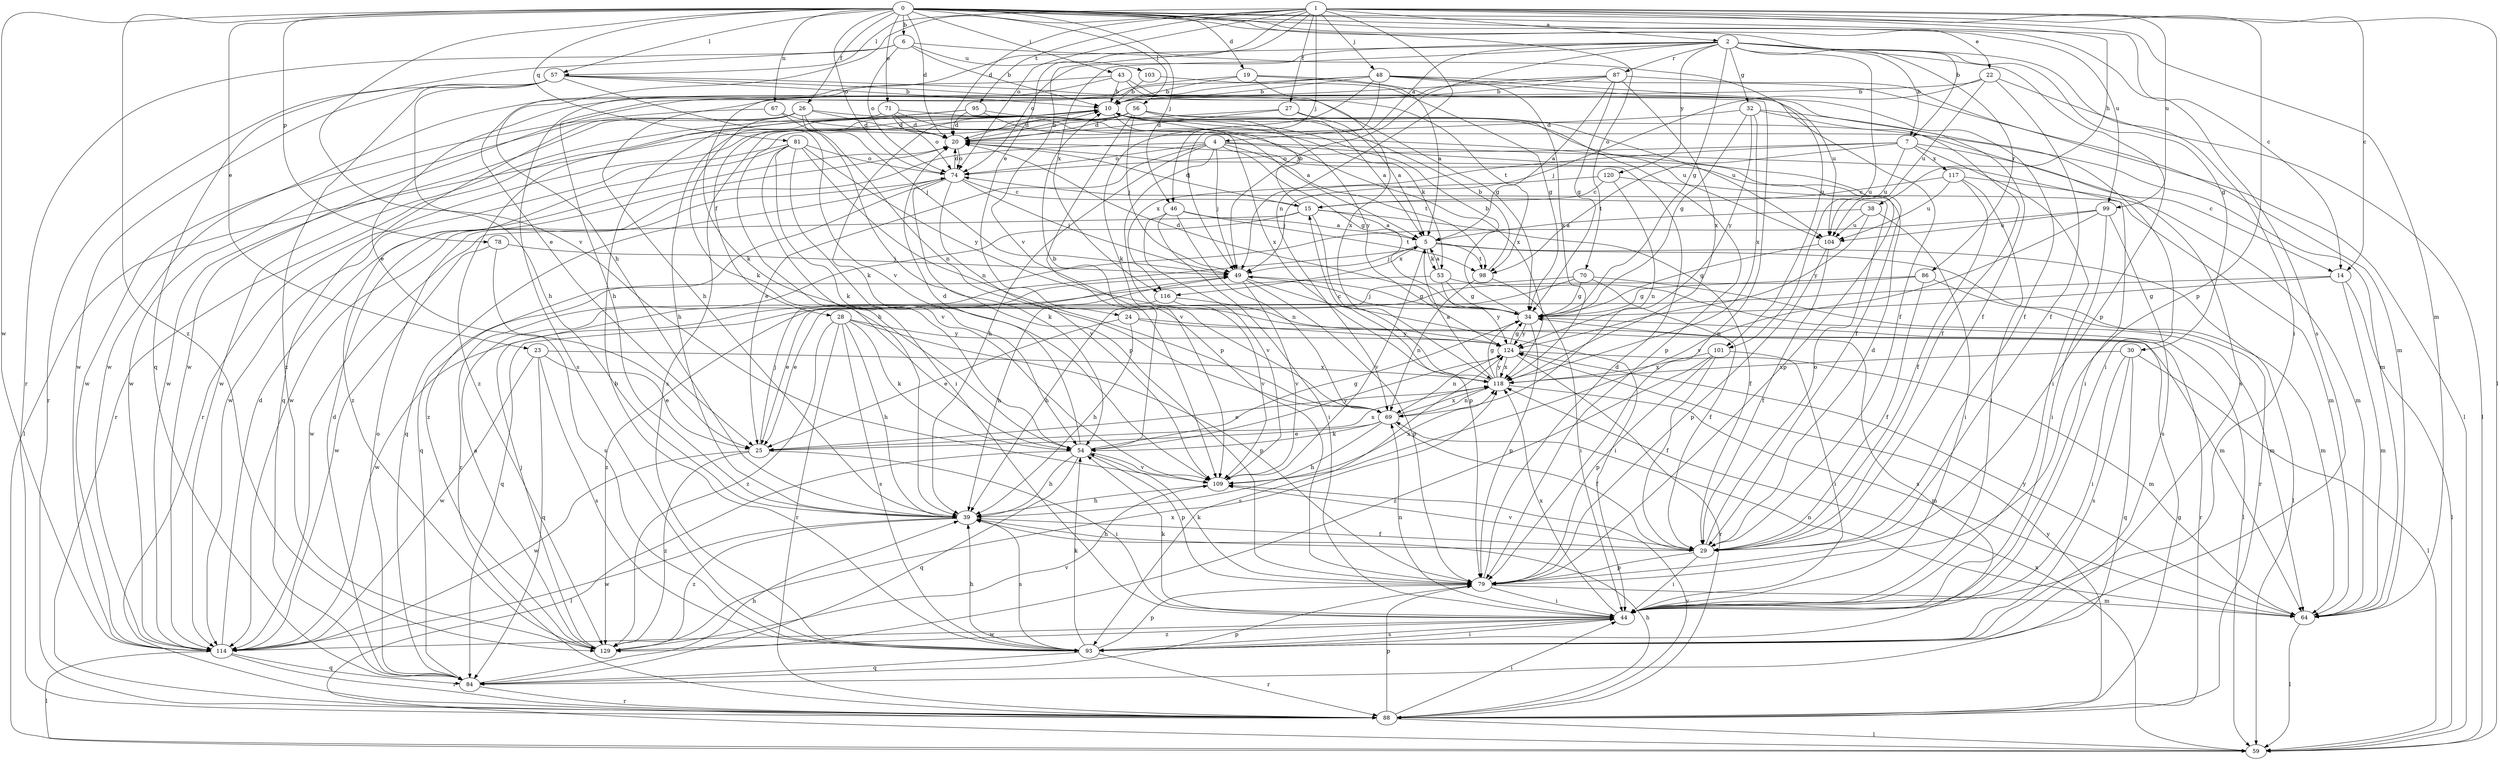 strict digraph  {
0;
1;
2;
4;
5;
6;
7;
10;
14;
15;
19;
20;
22;
23;
24;
25;
26;
27;
28;
29;
30;
32;
34;
38;
39;
43;
44;
46;
48;
49;
53;
54;
56;
57;
59;
64;
67;
69;
70;
71;
74;
78;
79;
81;
84;
86;
87;
88;
93;
95;
98;
99;
101;
103;
104;
109;
114;
116;
117;
118;
120;
124;
129;
0 -> 6  [label=b];
0 -> 7  [label=b];
0 -> 14  [label=c];
0 -> 19  [label=d];
0 -> 20  [label=d];
0 -> 22  [label=e];
0 -> 23  [label=e];
0 -> 26  [label=f];
0 -> 43  [label=i];
0 -> 46  [label=j];
0 -> 56  [label=l];
0 -> 57  [label=l];
0 -> 64  [label=m];
0 -> 67  [label=n];
0 -> 70  [label=o];
0 -> 71  [label=o];
0 -> 74  [label=o];
0 -> 78  [label=p];
0 -> 81  [label=q];
0 -> 93  [label=s];
0 -> 99  [label=u];
0 -> 109  [label=v];
0 -> 114  [label=w];
0 -> 129  [label=z];
1 -> 2  [label=a];
1 -> 14  [label=c];
1 -> 20  [label=d];
1 -> 24  [label=e];
1 -> 27  [label=f];
1 -> 38  [label=h];
1 -> 39  [label=h];
1 -> 46  [label=j];
1 -> 48  [label=j];
1 -> 57  [label=l];
1 -> 59  [label=l];
1 -> 69  [label=n];
1 -> 74  [label=o];
1 -> 79  [label=p];
1 -> 95  [label=t];
1 -> 99  [label=u];
1 -> 109  [label=v];
2 -> 4  [label=a];
2 -> 7  [label=b];
2 -> 25  [label=e];
2 -> 30  [label=g];
2 -> 32  [label=g];
2 -> 34  [label=g];
2 -> 44  [label=i];
2 -> 49  [label=j];
2 -> 74  [label=o];
2 -> 79  [label=p];
2 -> 86  [label=r];
2 -> 87  [label=r];
2 -> 101  [label=u];
2 -> 116  [label=x];
2 -> 120  [label=y];
4 -> 25  [label=e];
4 -> 34  [label=g];
4 -> 39  [label=h];
4 -> 44  [label=i];
4 -> 49  [label=j];
4 -> 74  [label=o];
4 -> 79  [label=p];
4 -> 98  [label=t];
4 -> 109  [label=v];
4 -> 114  [label=w];
5 -> 49  [label=j];
5 -> 53  [label=k];
5 -> 59  [label=l];
5 -> 88  [label=r];
5 -> 98  [label=t];
5 -> 109  [label=v];
5 -> 116  [label=x];
6 -> 10  [label=b];
6 -> 74  [label=o];
6 -> 84  [label=q];
6 -> 88  [label=r];
6 -> 101  [label=u];
6 -> 103  [label=u];
7 -> 14  [label=c];
7 -> 44  [label=i];
7 -> 74  [label=o];
7 -> 98  [label=t];
7 -> 104  [label=u];
7 -> 116  [label=x];
7 -> 117  [label=x];
10 -> 20  [label=d];
10 -> 28  [label=f];
10 -> 39  [label=h];
10 -> 53  [label=k];
10 -> 54  [label=k];
10 -> 88  [label=r];
10 -> 104  [label=u];
10 -> 118  [label=x];
14 -> 25  [label=e];
14 -> 34  [label=g];
14 -> 59  [label=l];
14 -> 64  [label=m];
15 -> 5  [label=a];
15 -> 10  [label=b];
15 -> 20  [label=d];
15 -> 29  [label=f];
15 -> 79  [label=p];
15 -> 88  [label=r];
15 -> 114  [label=w];
19 -> 5  [label=a];
19 -> 10  [label=b];
19 -> 29  [label=f];
19 -> 39  [label=h];
19 -> 118  [label=x];
20 -> 10  [label=b];
20 -> 74  [label=o];
22 -> 10  [label=b];
22 -> 29  [label=f];
22 -> 49  [label=j];
22 -> 59  [label=l];
22 -> 104  [label=u];
23 -> 25  [label=e];
23 -> 84  [label=q];
23 -> 93  [label=s];
23 -> 114  [label=w];
23 -> 118  [label=x];
24 -> 25  [label=e];
24 -> 39  [label=h];
24 -> 93  [label=s];
24 -> 124  [label=y];
25 -> 44  [label=i];
25 -> 49  [label=j];
25 -> 114  [label=w];
25 -> 118  [label=x];
25 -> 129  [label=z];
26 -> 20  [label=d];
26 -> 49  [label=j];
26 -> 54  [label=k];
26 -> 64  [label=m];
26 -> 79  [label=p];
26 -> 84  [label=q];
26 -> 114  [label=w];
27 -> 5  [label=a];
27 -> 20  [label=d];
27 -> 39  [label=h];
27 -> 79  [label=p];
28 -> 39  [label=h];
28 -> 54  [label=k];
28 -> 79  [label=p];
28 -> 88  [label=r];
28 -> 93  [label=s];
28 -> 124  [label=y];
28 -> 129  [label=z];
29 -> 20  [label=d];
29 -> 39  [label=h];
29 -> 44  [label=i];
29 -> 74  [label=o];
29 -> 79  [label=p];
29 -> 109  [label=v];
30 -> 44  [label=i];
30 -> 59  [label=l];
30 -> 84  [label=q];
30 -> 93  [label=s];
30 -> 118  [label=x];
32 -> 20  [label=d];
32 -> 29  [label=f];
32 -> 34  [label=g];
32 -> 44  [label=i];
32 -> 118  [label=x];
32 -> 124  [label=y];
34 -> 10  [label=b];
34 -> 20  [label=d];
34 -> 49  [label=j];
34 -> 79  [label=p];
34 -> 88  [label=r];
34 -> 124  [label=y];
38 -> 5  [label=a];
38 -> 44  [label=i];
38 -> 104  [label=u];
38 -> 124  [label=y];
39 -> 29  [label=f];
39 -> 93  [label=s];
39 -> 114  [label=w];
39 -> 129  [label=z];
43 -> 10  [label=b];
43 -> 29  [label=f];
43 -> 54  [label=k];
43 -> 93  [label=s];
43 -> 98  [label=t];
44 -> 54  [label=k];
44 -> 69  [label=n];
44 -> 93  [label=s];
44 -> 114  [label=w];
44 -> 118  [label=x];
44 -> 129  [label=z];
46 -> 5  [label=a];
46 -> 44  [label=i];
46 -> 69  [label=n];
46 -> 98  [label=t];
46 -> 109  [label=v];
48 -> 10  [label=b];
48 -> 25  [label=e];
48 -> 29  [label=f];
48 -> 49  [label=j];
48 -> 54  [label=k];
48 -> 59  [label=l];
48 -> 104  [label=u];
48 -> 114  [label=w];
48 -> 118  [label=x];
49 -> 34  [label=g];
49 -> 39  [label=h];
49 -> 44  [label=i];
49 -> 79  [label=p];
49 -> 109  [label=v];
53 -> 5  [label=a];
53 -> 34  [label=g];
53 -> 59  [label=l];
53 -> 114  [label=w];
53 -> 124  [label=y];
54 -> 20  [label=d];
54 -> 34  [label=g];
54 -> 39  [label=h];
54 -> 59  [label=l];
54 -> 79  [label=p];
54 -> 84  [label=q];
54 -> 109  [label=v];
54 -> 124  [label=y];
56 -> 5  [label=a];
56 -> 20  [label=d];
56 -> 49  [label=j];
56 -> 59  [label=l];
56 -> 79  [label=p];
56 -> 88  [label=r];
56 -> 93  [label=s];
56 -> 104  [label=u];
56 -> 124  [label=y];
57 -> 10  [label=b];
57 -> 34  [label=g];
57 -> 39  [label=h];
57 -> 79  [label=p];
57 -> 88  [label=r];
57 -> 109  [label=v];
57 -> 114  [label=w];
57 -> 129  [label=z];
59 -> 118  [label=x];
64 -> 59  [label=l];
64 -> 69  [label=n];
64 -> 124  [label=y];
67 -> 20  [label=d];
67 -> 69  [label=n];
67 -> 114  [label=w];
69 -> 10  [label=b];
69 -> 25  [label=e];
69 -> 29  [label=f];
69 -> 39  [label=h];
69 -> 54  [label=k];
69 -> 118  [label=x];
70 -> 29  [label=f];
70 -> 34  [label=g];
70 -> 39  [label=h];
70 -> 64  [label=m];
70 -> 129  [label=z];
71 -> 5  [label=a];
71 -> 20  [label=d];
71 -> 29  [label=f];
71 -> 74  [label=o];
71 -> 114  [label=w];
74 -> 15  [label=c];
74 -> 20  [label=d];
74 -> 49  [label=j];
74 -> 54  [label=k];
74 -> 84  [label=q];
74 -> 109  [label=v];
74 -> 129  [label=z];
78 -> 49  [label=j];
78 -> 93  [label=s];
78 -> 114  [label=w];
79 -> 20  [label=d];
79 -> 44  [label=i];
79 -> 54  [label=k];
79 -> 64  [label=m];
81 -> 44  [label=i];
81 -> 54  [label=k];
81 -> 69  [label=n];
81 -> 74  [label=o];
81 -> 109  [label=v];
81 -> 114  [label=w];
81 -> 124  [label=y];
81 -> 129  [label=z];
84 -> 20  [label=d];
84 -> 39  [label=h];
84 -> 74  [label=o];
84 -> 79  [label=p];
84 -> 88  [label=r];
86 -> 29  [label=f];
86 -> 34  [label=g];
86 -> 64  [label=m];
86 -> 84  [label=q];
87 -> 5  [label=a];
87 -> 10  [label=b];
87 -> 34  [label=g];
87 -> 39  [label=h];
87 -> 64  [label=m];
87 -> 114  [label=w];
87 -> 118  [label=x];
88 -> 34  [label=g];
88 -> 39  [label=h];
88 -> 44  [label=i];
88 -> 59  [label=l];
88 -> 79  [label=p];
88 -> 109  [label=v];
88 -> 124  [label=y];
93 -> 10  [label=b];
93 -> 39  [label=h];
93 -> 44  [label=i];
93 -> 54  [label=k];
93 -> 79  [label=p];
93 -> 84  [label=q];
93 -> 88  [label=r];
95 -> 20  [label=d];
95 -> 93  [label=s];
95 -> 114  [label=w];
95 -> 118  [label=x];
95 -> 129  [label=z];
98 -> 10  [label=b];
98 -> 44  [label=i];
98 -> 69  [label=n];
99 -> 44  [label=i];
99 -> 84  [label=q];
99 -> 93  [label=s];
99 -> 104  [label=u];
99 -> 109  [label=v];
101 -> 29  [label=f];
101 -> 44  [label=i];
101 -> 79  [label=p];
101 -> 118  [label=x];
101 -> 129  [label=z];
103 -> 10  [label=b];
103 -> 34  [label=g];
104 -> 29  [label=f];
104 -> 34  [label=g];
104 -> 79  [label=p];
109 -> 39  [label=h];
109 -> 118  [label=x];
114 -> 20  [label=d];
114 -> 59  [label=l];
114 -> 84  [label=q];
114 -> 88  [label=r];
116 -> 25  [label=e];
116 -> 64  [label=m];
116 -> 109  [label=v];
117 -> 15  [label=c];
117 -> 29  [label=f];
117 -> 44  [label=i];
117 -> 64  [label=m];
117 -> 104  [label=u];
118 -> 5  [label=a];
118 -> 15  [label=c];
118 -> 25  [label=e];
118 -> 34  [label=g];
118 -> 64  [label=m];
118 -> 69  [label=n];
118 -> 124  [label=y];
120 -> 15  [label=c];
120 -> 49  [label=j];
120 -> 64  [label=m];
120 -> 69  [label=n];
124 -> 34  [label=g];
124 -> 64  [label=m];
124 -> 69  [label=n];
124 -> 88  [label=r];
124 -> 93  [label=s];
124 -> 118  [label=x];
129 -> 5  [label=a];
129 -> 49  [label=j];
129 -> 109  [label=v];
129 -> 118  [label=x];
}
